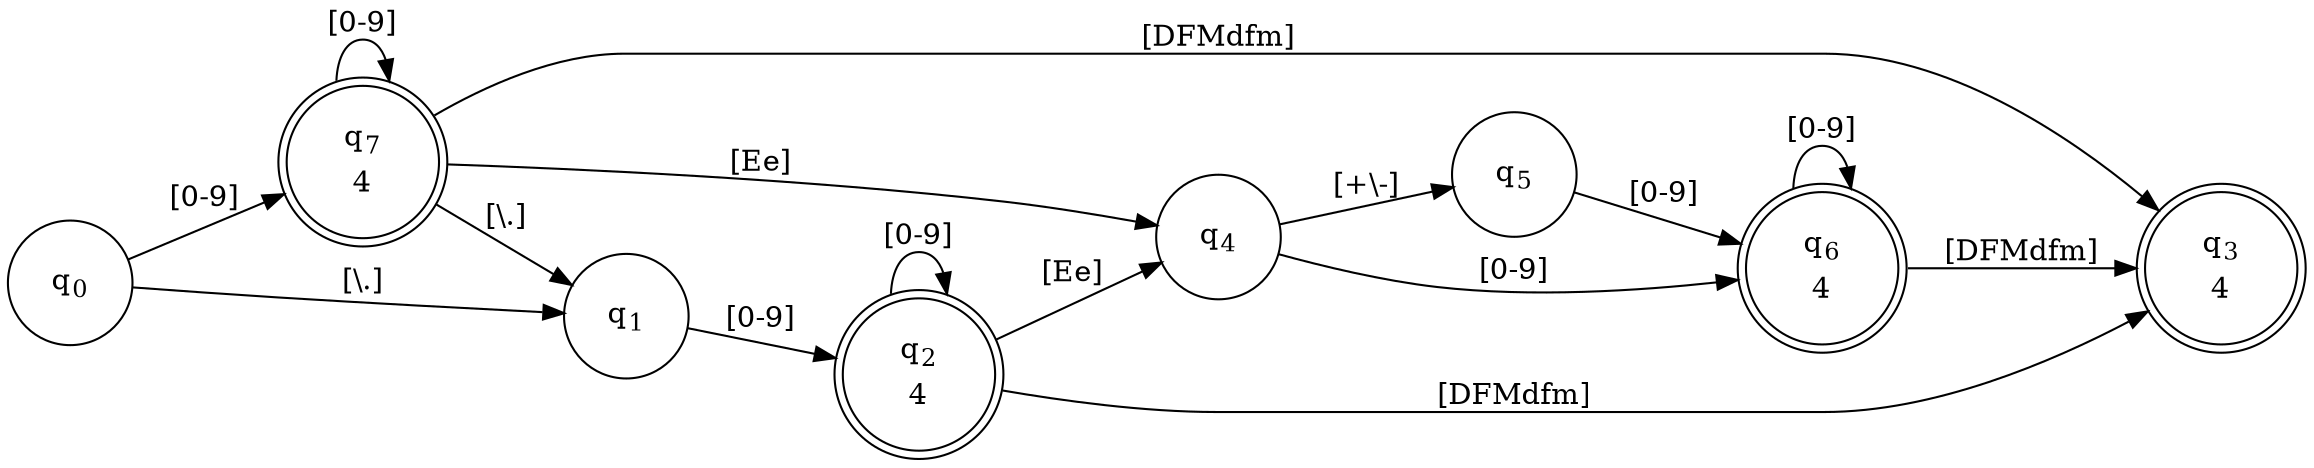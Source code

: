 digraph FFA {
rankdir=LR
node [shape=circle]
q0->q1 [label="[\\.]"]
q0->q7 [label="[0-9]"]
q1->q2 [label="[0-9]"]
q2->q2 [label="[0-9]"]
q2->q3 [label="[DFMdfm]"]
q2->q4 [label="[Ee]"]
q4->q5 [label="[+\\-]"]
q4->q6 [label="[0-9]"]
q5->q6 [label="[0-9]"]
q6->q6 [label="[0-9]"]
q6->q3 [label="[DFMdfm]"]
q7->q1 [label="[\\.]"]
q7->q7 [label="[0-9]"]
q7->q3 [label="[DFMdfm]"]
q7->q4 [label="[Ee]"]
q0 [label=<<TABLE BORDER="0"><TR><TD>q<SUB>0</SUB></TD></TR></TABLE>>]
q1 [label=<<TABLE BORDER="0"><TR><TD>q<SUB>1</SUB></TD></TR></TABLE>>]
q2 [label=<<TABLE BORDER="0"><TR><TD>q<SUB>2</SUB></TD></TR><TR><TD>4</TD></TR></TABLE>>,shape=doublecircle]
q3 [label=<<TABLE BORDER="0"><TR><TD>q<SUB>3</SUB></TD></TR><TR><TD>4</TD></TR></TABLE>>,shape=doublecircle]
q4 [label=<<TABLE BORDER="0"><TR><TD>q<SUB>4</SUB></TD></TR></TABLE>>]
q5 [label=<<TABLE BORDER="0"><TR><TD>q<SUB>5</SUB></TD></TR></TABLE>>]
q6 [label=<<TABLE BORDER="0"><TR><TD>q<SUB>6</SUB></TD></TR><TR><TD>4</TD></TR></TABLE>>,shape=doublecircle]
q7 [label=<<TABLE BORDER="0"><TR><TD>q<SUB>7</SUB></TD></TR><TR><TD>4</TD></TR></TABLE>>,shape=doublecircle]
q2,q3,q6,q7,q2,q3,q6,q7 [shape=doublecircle]
}
